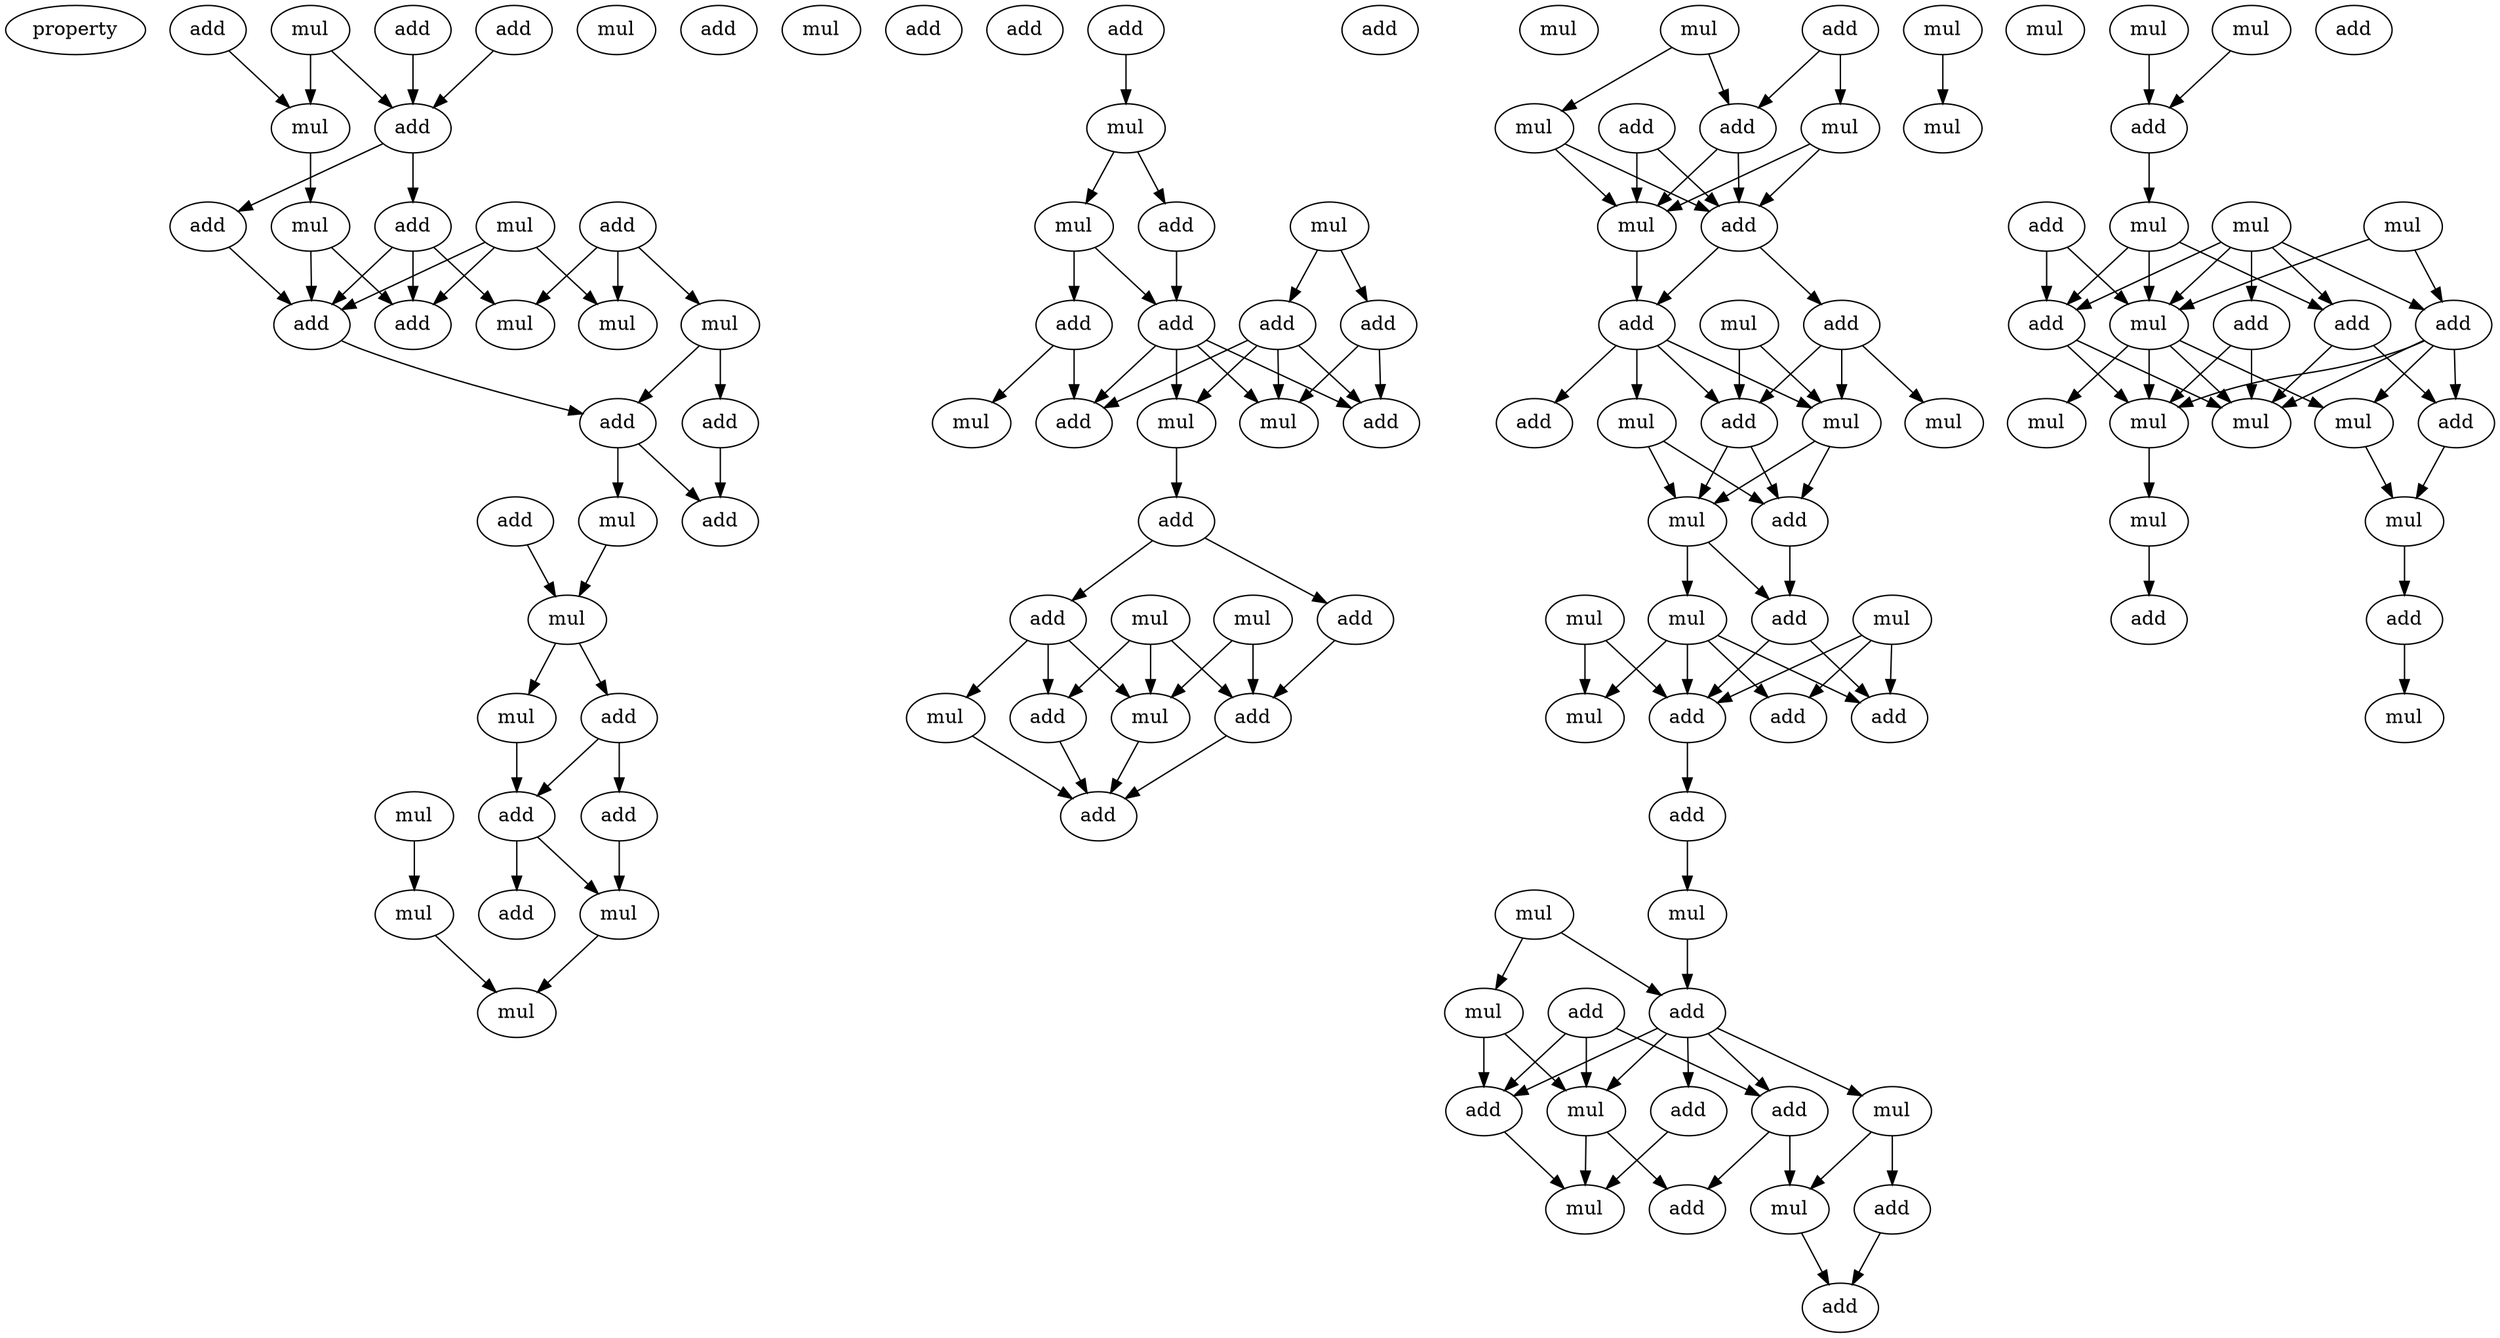 digraph {
    node [fontcolor=black]
    property [mul=2,lf=1.1]
    0 [ label = add ];
    1 [ label = add ];
    2 [ label = mul ];
    3 [ label = add ];
    4 [ label = mul ];
    5 [ label = add ];
    6 [ label = mul ];
    7 [ label = add ];
    8 [ label = mul ];
    9 [ label = mul ];
    10 [ label = add ];
    11 [ label = add ];
    12 [ label = add ];
    13 [ label = mul ];
    14 [ label = mul ];
    15 [ label = mul ];
    16 [ label = add ];
    17 [ label = add ];
    18 [ label = add ];
    19 [ label = mul ];
    20 [ label = add ];
    21 [ label = add ];
    22 [ label = add ];
    23 [ label = mul ];
    24 [ label = mul ];
    25 [ label = add ];
    26 [ label = mul ];
    27 [ label = add ];
    28 [ label = add ];
    29 [ label = add ];
    30 [ label = mul ];
    31 [ label = mul ];
    32 [ label = add ];
    33 [ label = add ];
    34 [ label = mul ];
    35 [ label = mul ];
    36 [ label = add ];
    37 [ label = mul ];
    38 [ label = mul ];
    39 [ label = mul ];
    40 [ label = add ];
    41 [ label = add ];
    42 [ label = add ];
    43 [ label = add ];
    44 [ label = add ];
    45 [ label = mul ];
    46 [ label = mul ];
    47 [ label = mul ];
    48 [ label = add ];
    49 [ label = add ];
    50 [ label = add ];
    51 [ label = add ];
    52 [ label = add ];
    53 [ label = mul ];
    54 [ label = mul ];
    55 [ label = add ];
    56 [ label = mul ];
    57 [ label = add ];
    58 [ label = mul ];
    59 [ label = add ];
    60 [ label = add ];
    61 [ label = mul ];
    62 [ label = add ];
    63 [ label = mul ];
    64 [ label = mul ];
    65 [ label = add ];
    66 [ label = mul ];
    67 [ label = add ];
    68 [ label = add ];
    69 [ label = mul ];
    70 [ label = mul ];
    71 [ label = add ];
    72 [ label = add ];
    73 [ label = add ];
    74 [ label = mul ];
    75 [ label = add ];
    76 [ label = mul ];
    77 [ label = mul ];
    78 [ label = mul ];
    79 [ label = add ];
    80 [ label = mul ];
    81 [ label = mul ];
    82 [ label = add ];
    83 [ label = mul ];
    84 [ label = mul ];
    85 [ label = add ];
    86 [ label = add ];
    87 [ label = add ];
    88 [ label = add ];
    89 [ label = mul ];
    90 [ label = mul ];
    91 [ label = mul ];
    92 [ label = mul ];
    93 [ label = mul ];
    94 [ label = add ];
    95 [ label = mul ];
    96 [ label = add ];
    97 [ label = add ];
    98 [ label = add ];
    99 [ label = add ];
    100 [ label = mul ];
    101 [ label = mul ];
    102 [ label = add ];
    103 [ label = add ];
    104 [ label = mul ];
    105 [ label = mul ];
    106 [ label = add ];
    107 [ label = mul ];
    108 [ label = add ];
    109 [ label = mul ];
    110 [ label = add ];
    111 [ label = mul ];
    112 [ label = mul ];
    113 [ label = add ];
    114 [ label = mul ];
    115 [ label = mul ];
    116 [ label = add ];
    117 [ label = add ];
    118 [ label = add ];
    119 [ label = add ];
    120 [ label = mul ];
    121 [ label = mul ];
    122 [ label = mul ];
    123 [ label = add ];
    124 [ label = mul ];
    125 [ label = mul ];
    126 [ label = mul ];
    127 [ label = add ];
    128 [ label = add ];
    129 [ label = mul ];
    0 -> 5 [ name = 0 ];
    1 -> 5 [ name = 1 ];
    2 -> 5 [ name = 2 ];
    2 -> 6 [ name = 3 ];
    3 -> 6 [ name = 4 ];
    5 -> 7 [ name = 5 ];
    5 -> 11 [ name = 6 ];
    6 -> 9 [ name = 7 ];
    7 -> 12 [ name = 8 ];
    7 -> 13 [ name = 9 ];
    7 -> 16 [ name = 10 ];
    8 -> 12 [ name = 11 ];
    8 -> 15 [ name = 12 ];
    8 -> 16 [ name = 13 ];
    9 -> 12 [ name = 14 ];
    9 -> 16 [ name = 15 ];
    10 -> 13 [ name = 16 ];
    10 -> 14 [ name = 17 ];
    10 -> 15 [ name = 18 ];
    11 -> 12 [ name = 19 ];
    12 -> 18 [ name = 20 ];
    14 -> 17 [ name = 21 ];
    14 -> 18 [ name = 22 ];
    17 -> 22 [ name = 23 ];
    18 -> 19 [ name = 24 ];
    18 -> 22 [ name = 25 ];
    19 -> 23 [ name = 26 ];
    21 -> 23 [ name = 27 ];
    23 -> 24 [ name = 28 ];
    23 -> 25 [ name = 29 ];
    24 -> 29 [ name = 30 ];
    25 -> 28 [ name = 31 ];
    25 -> 29 [ name = 32 ];
    28 -> 31 [ name = 33 ];
    29 -> 31 [ name = 34 ];
    29 -> 33 [ name = 35 ];
    30 -> 34 [ name = 36 ];
    31 -> 35 [ name = 37 ];
    34 -> 35 [ name = 38 ];
    36 -> 37 [ name = 39 ];
    37 -> 38 [ name = 40 ];
    37 -> 40 [ name = 41 ];
    38 -> 41 [ name = 42 ];
    38 -> 44 [ name = 43 ];
    39 -> 42 [ name = 44 ];
    39 -> 43 [ name = 45 ];
    40 -> 44 [ name = 46 ];
    41 -> 47 [ name = 47 ];
    41 -> 49 [ name = 48 ];
    42 -> 45 [ name = 49 ];
    42 -> 46 [ name = 50 ];
    42 -> 48 [ name = 51 ];
    42 -> 49 [ name = 52 ];
    43 -> 46 [ name = 53 ];
    43 -> 48 [ name = 54 ];
    44 -> 45 [ name = 55 ];
    44 -> 46 [ name = 56 ];
    44 -> 48 [ name = 57 ];
    44 -> 49 [ name = 58 ];
    45 -> 50 [ name = 59 ];
    50 -> 51 [ name = 60 ];
    50 -> 52 [ name = 61 ];
    51 -> 56 [ name = 62 ];
    51 -> 57 [ name = 63 ];
    51 -> 58 [ name = 64 ];
    52 -> 59 [ name = 65 ];
    53 -> 56 [ name = 66 ];
    53 -> 57 [ name = 67 ];
    53 -> 59 [ name = 68 ];
    54 -> 56 [ name = 69 ];
    54 -> 59 [ name = 70 ];
    56 -> 60 [ name = 71 ];
    57 -> 60 [ name = 72 ];
    58 -> 60 [ name = 73 ];
    59 -> 60 [ name = 74 ];
    62 -> 66 [ name = 75 ];
    62 -> 67 [ name = 76 ];
    63 -> 64 [ name = 77 ];
    63 -> 67 [ name = 78 ];
    64 -> 68 [ name = 79 ];
    64 -> 69 [ name = 80 ];
    65 -> 68 [ name = 81 ];
    65 -> 69 [ name = 82 ];
    66 -> 68 [ name = 83 ];
    66 -> 69 [ name = 84 ];
    67 -> 68 [ name = 85 ];
    67 -> 69 [ name = 86 ];
    68 -> 71 [ name = 87 ];
    68 -> 72 [ name = 88 ];
    69 -> 71 [ name = 89 ];
    70 -> 73 [ name = 90 ];
    70 -> 77 [ name = 91 ];
    71 -> 73 [ name = 92 ];
    71 -> 75 [ name = 93 ];
    71 -> 76 [ name = 94 ];
    71 -> 77 [ name = 95 ];
    72 -> 73 [ name = 96 ];
    72 -> 74 [ name = 97 ];
    72 -> 77 [ name = 98 ];
    73 -> 78 [ name = 99 ];
    73 -> 79 [ name = 100 ];
    76 -> 78 [ name = 101 ];
    76 -> 79 [ name = 102 ];
    77 -> 78 [ name = 103 ];
    77 -> 79 [ name = 104 ];
    78 -> 82 [ name = 105 ];
    78 -> 83 [ name = 106 ];
    79 -> 82 [ name = 107 ];
    80 -> 85 [ name = 108 ];
    80 -> 86 [ name = 109 ];
    80 -> 87 [ name = 110 ];
    81 -> 84 [ name = 111 ];
    81 -> 85 [ name = 112 ];
    82 -> 85 [ name = 113 ];
    82 -> 87 [ name = 114 ];
    83 -> 84 [ name = 115 ];
    83 -> 85 [ name = 116 ];
    83 -> 86 [ name = 117 ];
    83 -> 87 [ name = 118 ];
    85 -> 88 [ name = 119 ];
    88 -> 92 [ name = 120 ];
    89 -> 90 [ name = 121 ];
    91 -> 95 [ name = 122 ];
    91 -> 96 [ name = 123 ];
    92 -> 96 [ name = 124 ];
    94 -> 98 [ name = 125 ];
    94 -> 99 [ name = 126 ];
    94 -> 100 [ name = 127 ];
    95 -> 98 [ name = 128 ];
    95 -> 100 [ name = 129 ];
    96 -> 97 [ name = 130 ];
    96 -> 98 [ name = 131 ];
    96 -> 99 [ name = 132 ];
    96 -> 100 [ name = 133 ];
    96 -> 101 [ name = 134 ];
    97 -> 105 [ name = 135 ];
    98 -> 105 [ name = 136 ];
    99 -> 102 [ name = 137 ];
    99 -> 104 [ name = 138 ];
    100 -> 102 [ name = 139 ];
    100 -> 105 [ name = 140 ];
    101 -> 103 [ name = 141 ];
    101 -> 104 [ name = 142 ];
    103 -> 106 [ name = 143 ];
    104 -> 106 [ name = 144 ];
    107 -> 110 [ name = 145 ];
    109 -> 110 [ name = 146 ];
    110 -> 111 [ name = 147 ];
    111 -> 115 [ name = 148 ];
    111 -> 116 [ name = 149 ];
    111 -> 119 [ name = 150 ];
    112 -> 115 [ name = 151 ];
    112 -> 117 [ name = 152 ];
    113 -> 115 [ name = 153 ];
    113 -> 116 [ name = 154 ];
    114 -> 115 [ name = 155 ];
    114 -> 116 [ name = 156 ];
    114 -> 117 [ name = 157 ];
    114 -> 118 [ name = 158 ];
    114 -> 119 [ name = 159 ];
    115 -> 120 [ name = 160 ];
    115 -> 121 [ name = 161 ];
    115 -> 122 [ name = 162 ];
    115 -> 124 [ name = 163 ];
    116 -> 120 [ name = 164 ];
    116 -> 121 [ name = 165 ];
    117 -> 120 [ name = 166 ];
    117 -> 121 [ name = 167 ];
    117 -> 123 [ name = 168 ];
    117 -> 124 [ name = 169 ];
    118 -> 120 [ name = 170 ];
    118 -> 121 [ name = 171 ];
    119 -> 120 [ name = 172 ];
    119 -> 123 [ name = 173 ];
    121 -> 126 [ name = 174 ];
    123 -> 125 [ name = 175 ];
    124 -> 125 [ name = 176 ];
    125 -> 128 [ name = 177 ];
    126 -> 127 [ name = 178 ];
    128 -> 129 [ name = 179 ];
}
